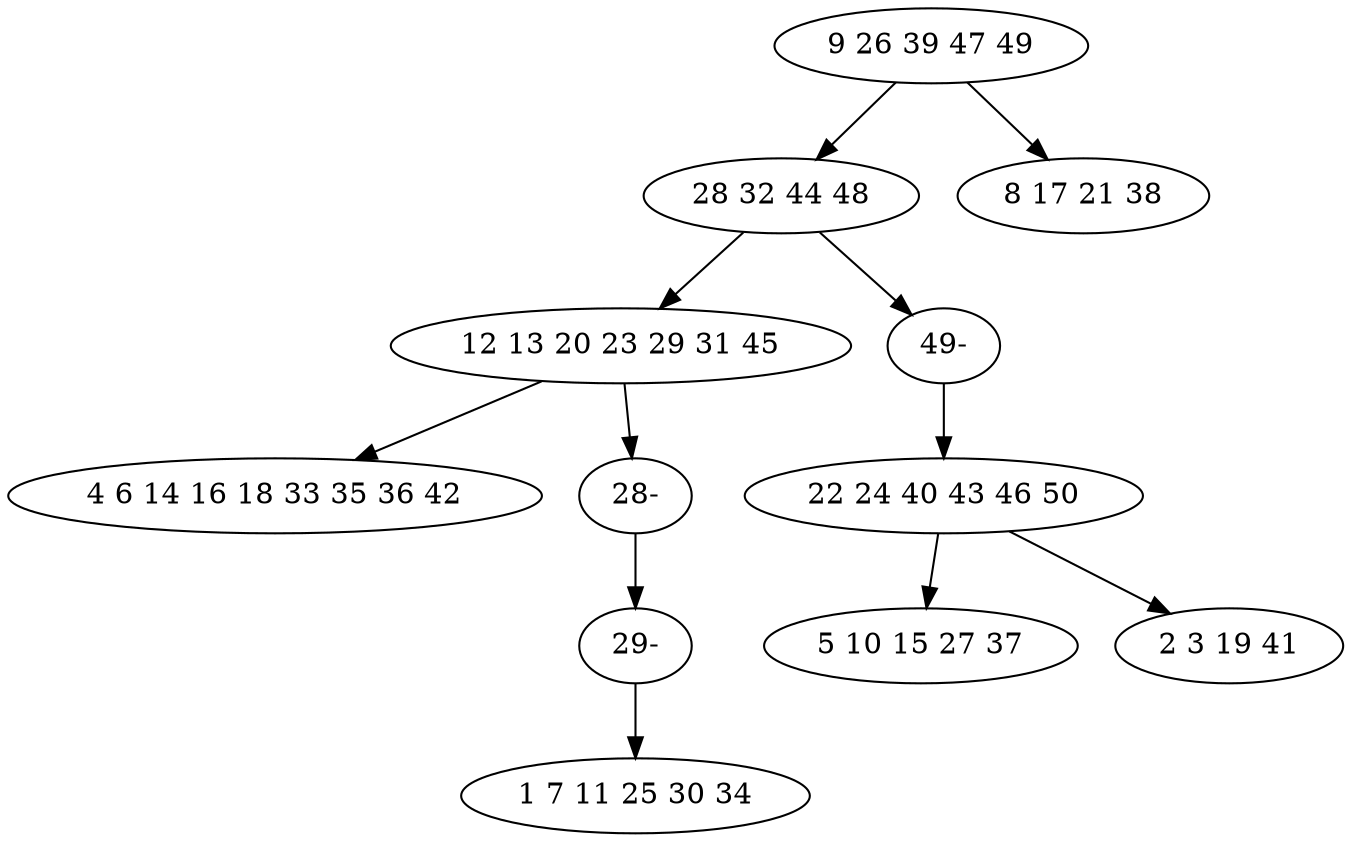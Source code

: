 digraph true_tree {
	"0" -> "1"
	"1" -> "2"
	"1" -> "10"
	"2" -> "4"
	"2" -> "9"
	"3" -> "6"
	"3" -> "7"
	"0" -> "8"
	"9" -> "11"
	"10" -> "3"
	"11" -> "5"
	"0" [label="9 26 39 47 49"];
	"1" [label="28 32 44 48"];
	"2" [label="12 13 20 23 29 31 45"];
	"3" [label="22 24 40 43 46 50"];
	"4" [label="4 6 14 16 18 33 35 36 42"];
	"5" [label="1 7 11 25 30 34"];
	"6" [label="5 10 15 27 37"];
	"7" [label="2 3 19 41"];
	"8" [label="8 17 21 38"];
	"9" [label="28-"];
	"10" [label="49-"];
	"11" [label="29-"];
}
